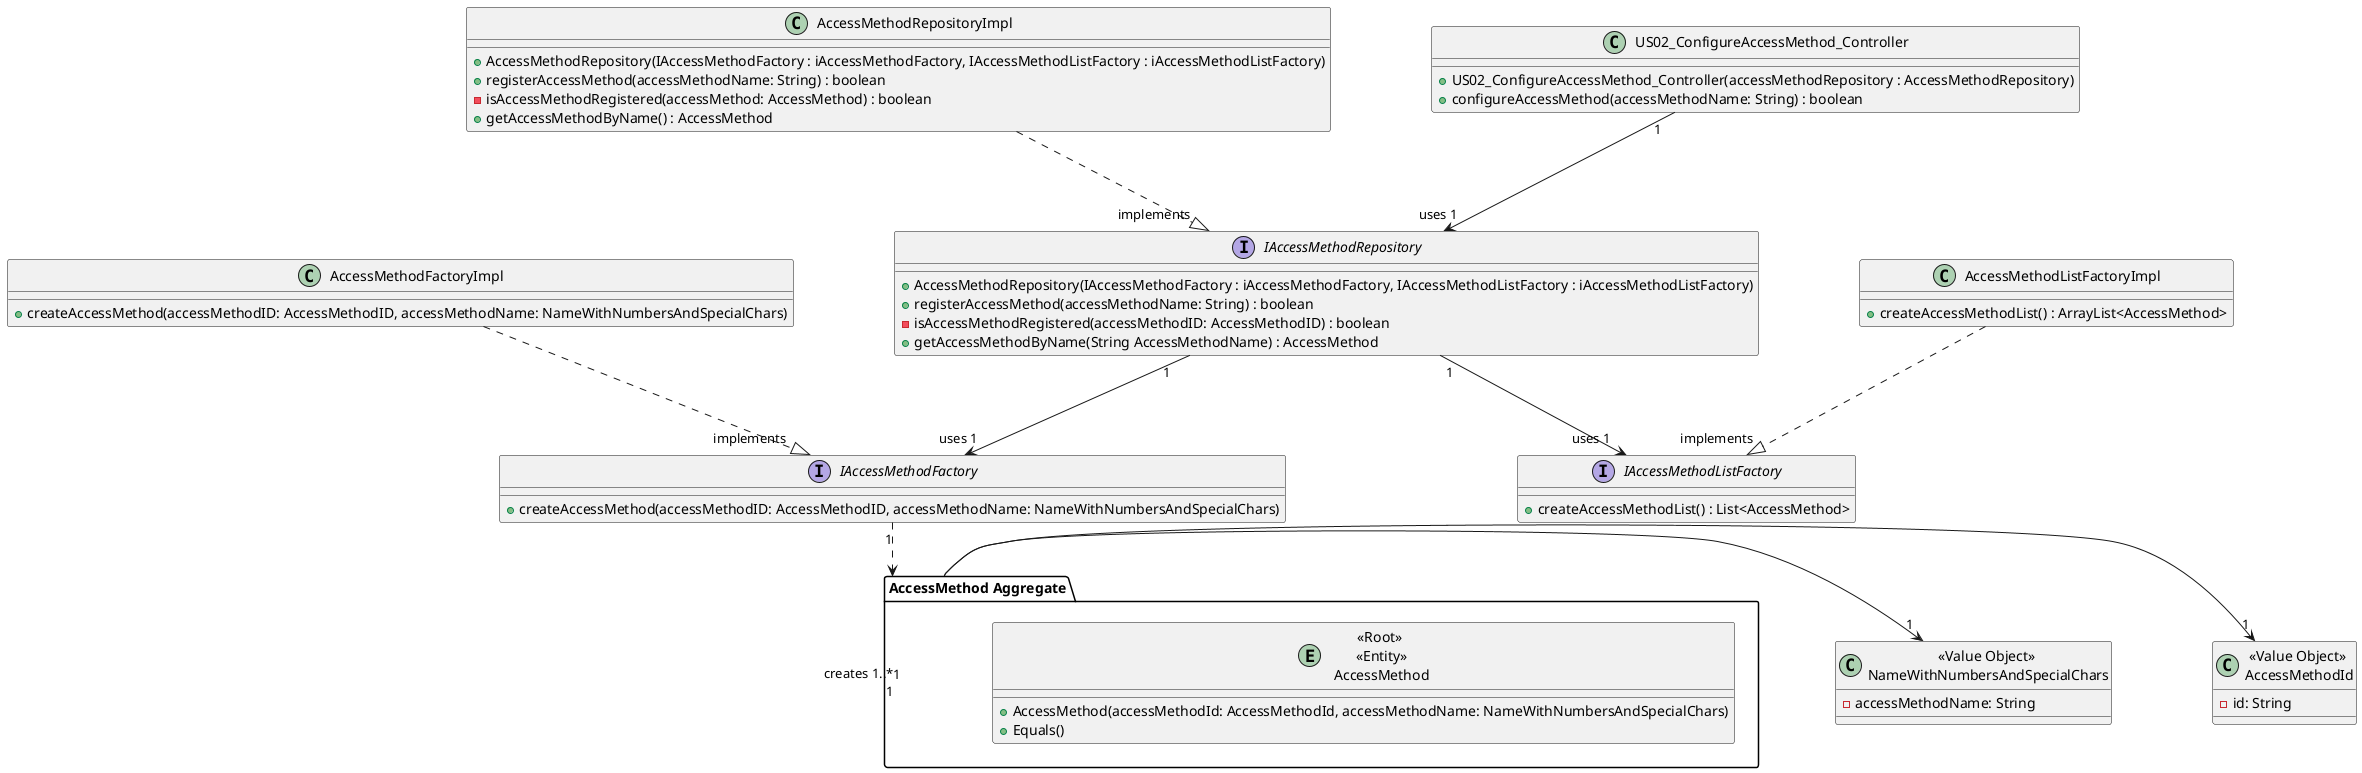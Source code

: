 @startuml

skinparam ranksep 100
skinparam nodesep 100

package "AccessMethod Aggregate" as AMAggregate{
    entity "<<Root>>\n <<Entity>>\n AccessMethod"{
    + AccessMethod(accessMethodId: AccessMethodId, accessMethodName: NameWithNumbersAndSpecialChars)
    + Equals()
    }
}

class "<<Value Object>>\n NameWithNumbersAndSpecialChars" as VOName{
    - accessMethodName: String
}

class "<<Value Object>>\n AccessMethodId" as VOId{
    - id: String
}

'uses
AMAggregate "1" -> "1" VOName
AMAggregate "1" -> "1" VOId


Interface IAccessMethodFactory {
    +createAccessMethod(accessMethodID: AccessMethodID, accessMethodName: NameWithNumbersAndSpecialChars)
}

class AccessMethodFactoryImpl {
     +createAccessMethod(accessMethodID: AccessMethodID, accessMethodName: NameWithNumbersAndSpecialChars)
}
'implements
AccessMethodFactoryImpl ..|> "implements"  IAccessMethodFactory


Interface IAccessMethodListFactory {
 +createAccessMethodList() : List<AccessMethod>
}

class AccessMethodListFactoryImpl {
    +createAccessMethodList() : ArrayList<AccessMethod>
}
'implements
AccessMethodListFactoryImpl ..|> "implements" IAccessMethodListFactory


Interface IAccessMethodRepository {
    +AccessMethodRepository(IAccessMethodFactory : iAccessMethodFactory, IAccessMethodListFactory : iAccessMethodListFactory)
    +registerAccessMethod(accessMethodName: String) : boolean
    -isAccessMethodRegistered(accessMethodID: AccessMethodID) : boolean
    +getAccessMethodByName(String AccessMethodName) : AccessMethod
}

class AccessMethodRepositoryImpl {
    +AccessMethodRepository(IAccessMethodFactory : iAccessMethodFactory, IAccessMethodListFactory : iAccessMethodListFactory)
    +registerAccessMethod(accessMethodName: String) : boolean
    -isAccessMethodRegistered(accessMethod: AccessMethod) : boolean
    +getAccessMethodByName() : AccessMethod
}

'implements
AccessMethodRepositoryImpl ..|> "implements" IAccessMethodRepository
'uses
IAccessMethodRepository "1 " --> "uses 1"IAccessMethodFactory
IAccessMethodRepository "1" --> "uses 1" IAccessMethodListFactory

class US02_ConfigureAccessMethod_Controller {
    +US02_ConfigureAccessMethod_Controller(accessMethodRepository : AccessMethodRepository)
    +configureAccessMethod(accessMethodName: String) : boolean
}
'uses
US02_ConfigureAccessMethod_Controller "1" --> "uses 1" IAccessMethodRepository

'creates
IAccessMethodFactory "1" ..> " creates 1..*" AMAggregate
@enduml